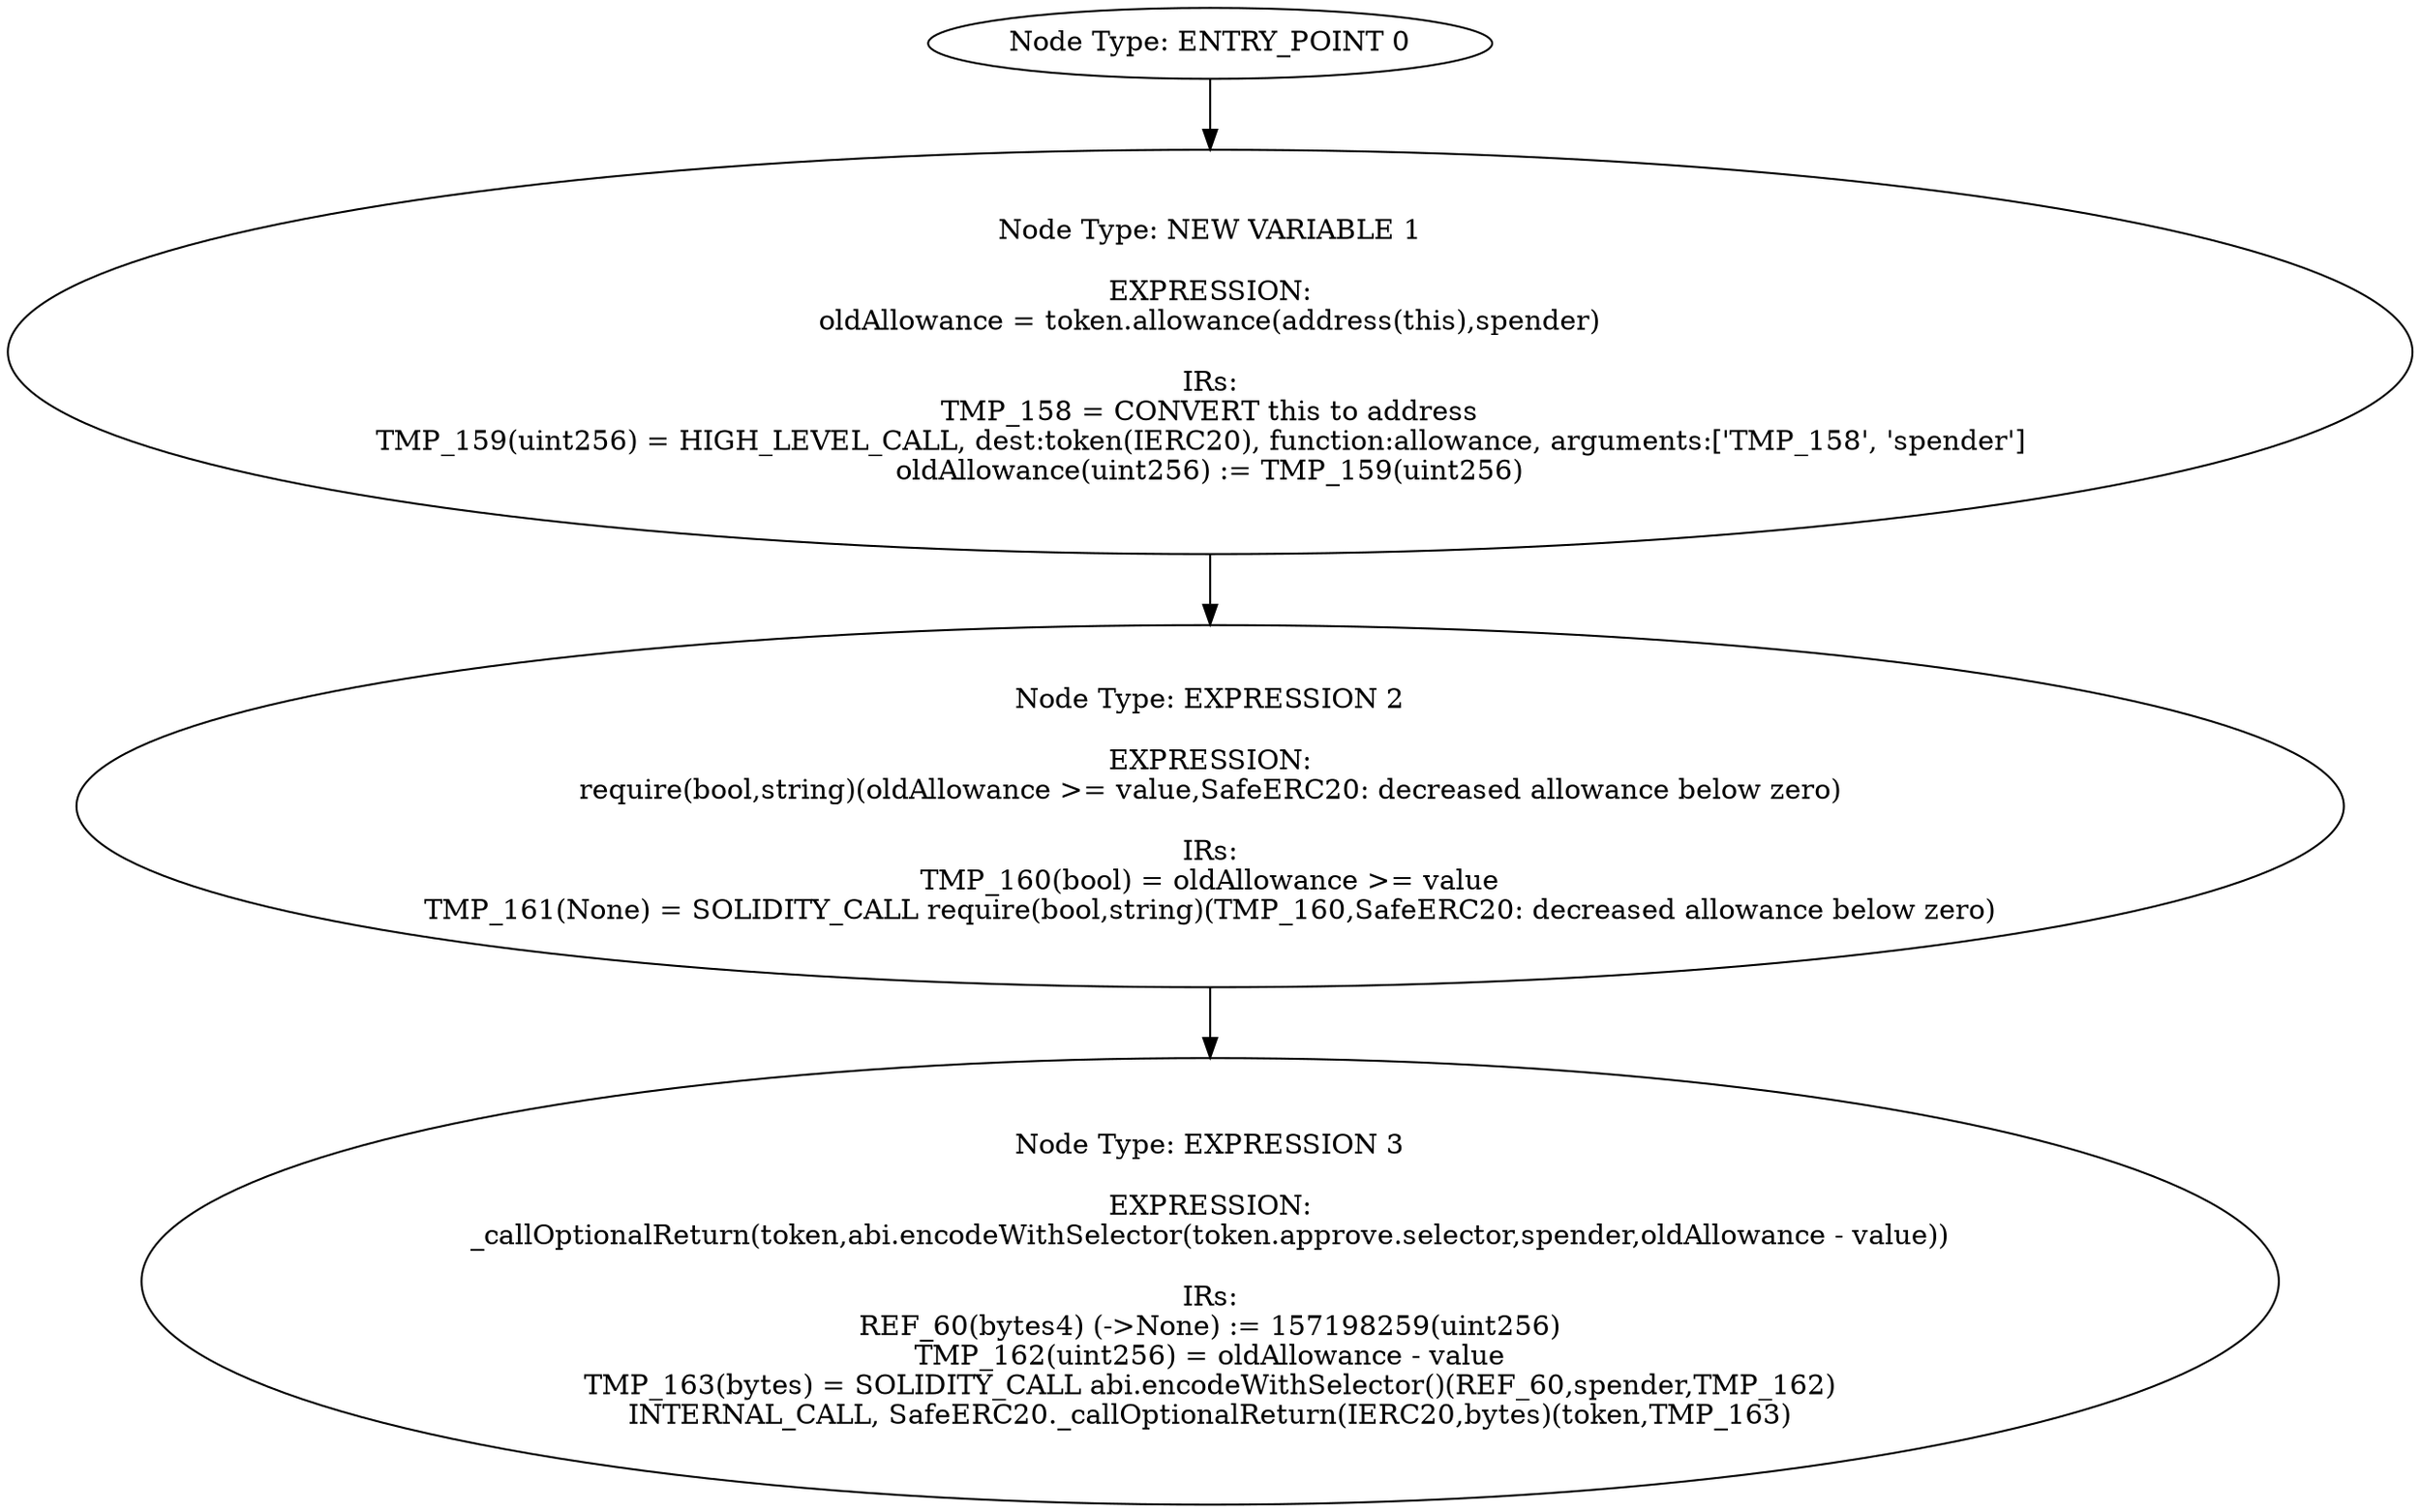 digraph{
0[label="Node Type: ENTRY_POINT 0
"];
0->1;
1[label="Node Type: NEW VARIABLE 1

EXPRESSION:
oldAllowance = token.allowance(address(this),spender)

IRs:
TMP_158 = CONVERT this to address
TMP_159(uint256) = HIGH_LEVEL_CALL, dest:token(IERC20), function:allowance, arguments:['TMP_158', 'spender']  
oldAllowance(uint256) := TMP_159(uint256)"];
1->2;
2[label="Node Type: EXPRESSION 2

EXPRESSION:
require(bool,string)(oldAllowance >= value,SafeERC20: decreased allowance below zero)

IRs:
TMP_160(bool) = oldAllowance >= value
TMP_161(None) = SOLIDITY_CALL require(bool,string)(TMP_160,SafeERC20: decreased allowance below zero)"];
2->3;
3[label="Node Type: EXPRESSION 3

EXPRESSION:
_callOptionalReturn(token,abi.encodeWithSelector(token.approve.selector,spender,oldAllowance - value))

IRs:
REF_60(bytes4) (->None) := 157198259(uint256)
TMP_162(uint256) = oldAllowance - value
TMP_163(bytes) = SOLIDITY_CALL abi.encodeWithSelector()(REF_60,spender,TMP_162)
INTERNAL_CALL, SafeERC20._callOptionalReturn(IERC20,bytes)(token,TMP_163)"];
}
